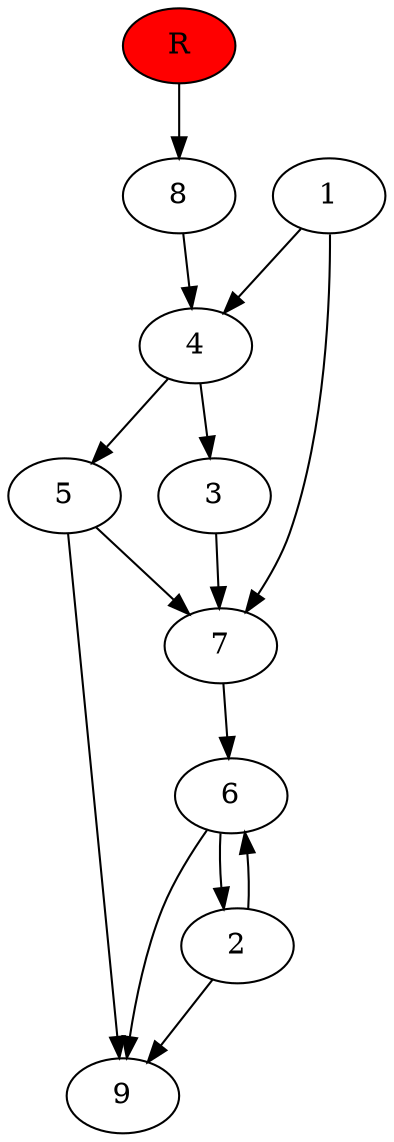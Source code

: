 digraph prb22215 {
	1
	2
	3
	4
	5
	6
	7
	8
	R [fillcolor="#ff0000" style=filled]
	1 -> 4
	1 -> 7
	2 -> 6
	2 -> 9
	3 -> 7
	4 -> 3
	4 -> 5
	5 -> 7
	5 -> 9
	6 -> 2
	6 -> 9
	7 -> 6
	8 -> 4
	R -> 8
}
